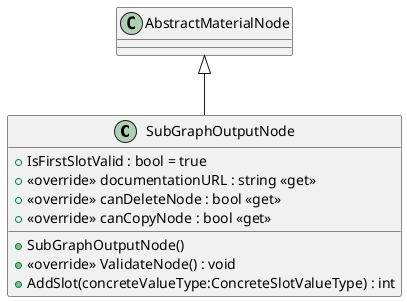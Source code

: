 @startuml
class SubGraphOutputNode {
    + IsFirstSlotValid : bool = true
    + SubGraphOutputNode()
    + <<override>> documentationURL : string <<get>>
    + <<override>> ValidateNode() : void
    + AddSlot(concreteValueType:ConcreteSlotValueType) : int
    + <<override>> canDeleteNode : bool <<get>>
    + <<override>> canCopyNode : bool <<get>>
}
AbstractMaterialNode <|-- SubGraphOutputNode
@enduml
